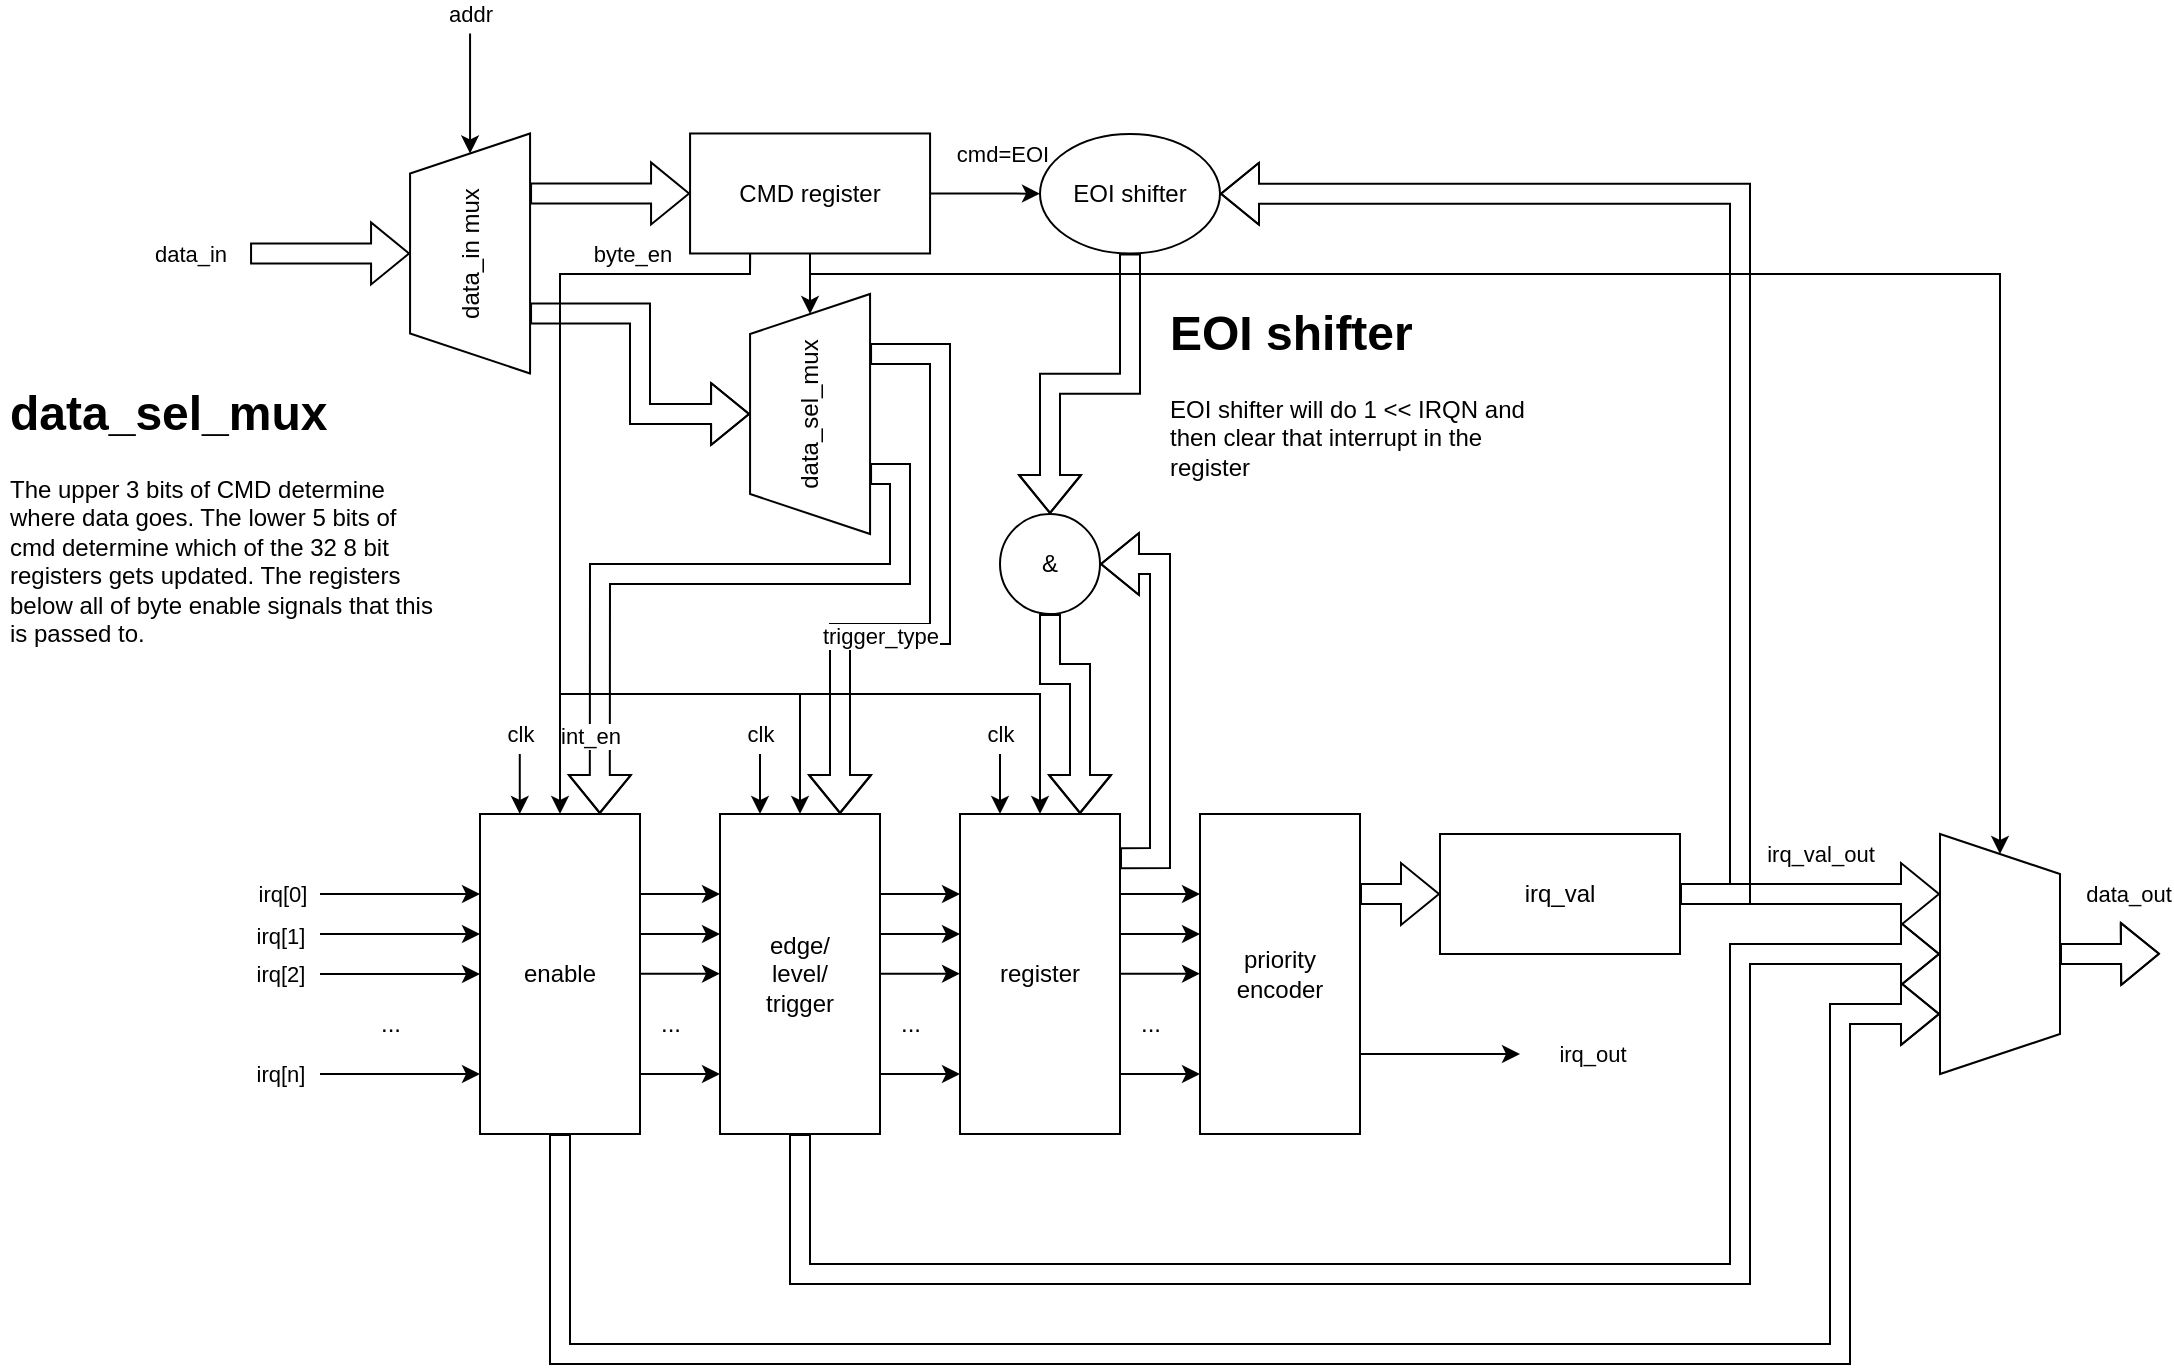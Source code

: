 <mxfile version="21.2.8" type="device">
  <diagram name="Page-1" id="aqkBykuImbnj1wh3Ue84">
    <mxGraphModel dx="2096" dy="855" grid="1" gridSize="10" guides="1" tooltips="1" connect="1" arrows="1" fold="1" page="1" pageScale="1" pageWidth="850" pageHeight="1100" math="0" shadow="0">
      <root>
        <mxCell id="0" />
        <mxCell id="1" parent="0" />
        <mxCell id="3cJaNxErLRnUAumjy6m_-33" style="edgeStyle=orthogonalEdgeStyle;rounded=0;orthogonalLoop=1;jettySize=auto;html=1;exitX=1;exitY=0.25;exitDx=0;exitDy=0;entryX=0;entryY=0.5;entryDx=0;entryDy=0;shape=flexArrow;" edge="1" parent="1" source="3cJaNxErLRnUAumjy6m_-1" target="3cJaNxErLRnUAumjy6m_-32">
          <mxGeometry relative="1" as="geometry" />
        </mxCell>
        <mxCell id="3cJaNxErLRnUAumjy6m_-1" value="priority encoder" style="rounded=0;whiteSpace=wrap;html=1;" vertex="1" parent="1">
          <mxGeometry x="440" y="430" width="80" height="160" as="geometry" />
        </mxCell>
        <mxCell id="3cJaNxErLRnUAumjy6m_-2" value="" style="endArrow=classic;html=1;rounded=0;" edge="1" parent="1">
          <mxGeometry width="50" height="50" relative="1" as="geometry">
            <mxPoint x="3.553e-15" y="470" as="sourcePoint" />
            <mxPoint x="80" y="470" as="targetPoint" />
          </mxGeometry>
        </mxCell>
        <mxCell id="3cJaNxErLRnUAumjy6m_-7" value="irq[0]" style="edgeLabel;html=1;align=center;verticalAlign=middle;resizable=0;points=[];" vertex="1" connectable="0" parent="3cJaNxErLRnUAumjy6m_-2">
          <mxGeometry x="-0.668" relative="1" as="geometry">
            <mxPoint x="-33" as="offset" />
          </mxGeometry>
        </mxCell>
        <mxCell id="3cJaNxErLRnUAumjy6m_-3" value="" style="endArrow=classic;html=1;rounded=0;entryX=0;entryY=0.188;entryDx=0;entryDy=0;entryPerimeter=0;" edge="1" parent="1">
          <mxGeometry width="50" height="50" relative="1" as="geometry">
            <mxPoint x="3.553e-15" y="490" as="sourcePoint" />
            <mxPoint x="80" y="490" as="targetPoint" />
          </mxGeometry>
        </mxCell>
        <mxCell id="3cJaNxErLRnUAumjy6m_-8" value="irq[1]" style="edgeLabel;html=1;align=center;verticalAlign=middle;resizable=0;points=[];" vertex="1" connectable="0" parent="3cJaNxErLRnUAumjy6m_-3">
          <mxGeometry x="-0.485" y="-1" relative="1" as="geometry">
            <mxPoint x="-41" as="offset" />
          </mxGeometry>
        </mxCell>
        <mxCell id="3cJaNxErLRnUAumjy6m_-4" value="" style="endArrow=classic;html=1;rounded=0;entryX=0;entryY=0.188;entryDx=0;entryDy=0;entryPerimeter=0;" edge="1" parent="1">
          <mxGeometry width="50" height="50" relative="1" as="geometry">
            <mxPoint x="3.553e-15" y="510" as="sourcePoint" />
            <mxPoint x="80" y="510" as="targetPoint" />
          </mxGeometry>
        </mxCell>
        <mxCell id="3cJaNxErLRnUAumjy6m_-9" value="irq[2]" style="edgeLabel;html=1;align=center;verticalAlign=middle;resizable=0;points=[];" vertex="1" connectable="0" parent="3cJaNxErLRnUAumjy6m_-4">
          <mxGeometry x="-0.801" relative="1" as="geometry">
            <mxPoint x="-28" as="offset" />
          </mxGeometry>
        </mxCell>
        <mxCell id="3cJaNxErLRnUAumjy6m_-5" value="" style="endArrow=classic;html=1;rounded=0;entryX=0;entryY=0.188;entryDx=0;entryDy=0;entryPerimeter=0;" edge="1" parent="1">
          <mxGeometry width="50" height="50" relative="1" as="geometry">
            <mxPoint x="3.553e-15" y="560" as="sourcePoint" />
            <mxPoint x="80" y="560" as="targetPoint" />
          </mxGeometry>
        </mxCell>
        <mxCell id="3cJaNxErLRnUAumjy6m_-10" value="irq[n]" style="edgeLabel;html=1;align=center;verticalAlign=middle;resizable=0;points=[];" vertex="1" connectable="0" parent="3cJaNxErLRnUAumjy6m_-5">
          <mxGeometry x="-0.733" relative="1" as="geometry">
            <mxPoint x="-31" as="offset" />
          </mxGeometry>
        </mxCell>
        <mxCell id="3cJaNxErLRnUAumjy6m_-6" value="..." style="text;html=1;align=center;verticalAlign=middle;resizable=0;points=[];autosize=1;strokeColor=none;fillColor=none;" vertex="1" parent="1">
          <mxGeometry x="20.0" y="520" width="30" height="30" as="geometry" />
        </mxCell>
        <mxCell id="3cJaNxErLRnUAumjy6m_-103" style="edgeStyle=orthogonalEdgeStyle;rounded=0;orthogonalLoop=1;jettySize=auto;html=1;entryX=0.5;entryY=1;entryDx=0;entryDy=0;shape=flexArrow;" edge="1" parent="1" source="3cJaNxErLRnUAumjy6m_-11" target="3cJaNxErLRnUAumjy6m_-102">
          <mxGeometry relative="1" as="geometry">
            <Array as="points">
              <mxPoint x="240" y="660" />
              <mxPoint x="710" y="660" />
              <mxPoint x="710" y="500" />
            </Array>
          </mxGeometry>
        </mxCell>
        <mxCell id="3cJaNxErLRnUAumjy6m_-11" value="edge/&lt;br&gt;level/&lt;br&gt;trigger" style="rounded=0;whiteSpace=wrap;html=1;" vertex="1" parent="1">
          <mxGeometry x="200" y="430" width="80" height="160" as="geometry" />
        </mxCell>
        <mxCell id="3cJaNxErLRnUAumjy6m_-12" value="register" style="rounded=0;whiteSpace=wrap;html=1;" vertex="1" parent="1">
          <mxGeometry x="320" y="430" width="80" height="160" as="geometry" />
        </mxCell>
        <mxCell id="3cJaNxErLRnUAumjy6m_-13" value="" style="endArrow=classic;html=1;rounded=0;" edge="1" parent="1">
          <mxGeometry width="50" height="50" relative="1" as="geometry">
            <mxPoint x="280" y="470" as="sourcePoint" />
            <mxPoint x="320" y="470" as="targetPoint" />
          </mxGeometry>
        </mxCell>
        <mxCell id="3cJaNxErLRnUAumjy6m_-15" value="" style="endArrow=classic;html=1;rounded=0;" edge="1" parent="1">
          <mxGeometry width="50" height="50" relative="1" as="geometry">
            <mxPoint x="280" y="490" as="sourcePoint" />
            <mxPoint x="320" y="490" as="targetPoint" />
          </mxGeometry>
        </mxCell>
        <mxCell id="3cJaNxErLRnUAumjy6m_-16" value="" style="endArrow=classic;html=1;rounded=0;" edge="1" parent="1">
          <mxGeometry width="50" height="50" relative="1" as="geometry">
            <mxPoint x="280" y="509.86" as="sourcePoint" />
            <mxPoint x="320" y="509.86" as="targetPoint" />
          </mxGeometry>
        </mxCell>
        <mxCell id="3cJaNxErLRnUAumjy6m_-17" value="" style="endArrow=classic;html=1;rounded=0;" edge="1" parent="1">
          <mxGeometry width="50" height="50" relative="1" as="geometry">
            <mxPoint x="280" y="560" as="sourcePoint" />
            <mxPoint x="320" y="560" as="targetPoint" />
          </mxGeometry>
        </mxCell>
        <mxCell id="3cJaNxErLRnUAumjy6m_-18" value="" style="endArrow=classic;html=1;rounded=0;" edge="1" parent="1">
          <mxGeometry width="50" height="50" relative="1" as="geometry">
            <mxPoint x="400" y="470" as="sourcePoint" />
            <mxPoint x="440" y="470" as="targetPoint" />
          </mxGeometry>
        </mxCell>
        <mxCell id="3cJaNxErLRnUAumjy6m_-19" value="" style="endArrow=classic;html=1;rounded=0;" edge="1" parent="1">
          <mxGeometry width="50" height="50" relative="1" as="geometry">
            <mxPoint x="400" y="490" as="sourcePoint" />
            <mxPoint x="440" y="490" as="targetPoint" />
          </mxGeometry>
        </mxCell>
        <mxCell id="3cJaNxErLRnUAumjy6m_-20" value="" style="endArrow=classic;html=1;rounded=0;" edge="1" parent="1">
          <mxGeometry width="50" height="50" relative="1" as="geometry">
            <mxPoint x="400" y="509.86" as="sourcePoint" />
            <mxPoint x="440" y="509.86" as="targetPoint" />
          </mxGeometry>
        </mxCell>
        <mxCell id="3cJaNxErLRnUAumjy6m_-21" value="" style="endArrow=classic;html=1;rounded=0;" edge="1" parent="1">
          <mxGeometry width="50" height="50" relative="1" as="geometry">
            <mxPoint x="400" y="560" as="sourcePoint" />
            <mxPoint x="440" y="560" as="targetPoint" />
          </mxGeometry>
        </mxCell>
        <mxCell id="3cJaNxErLRnUAumjy6m_-22" value="..." style="text;html=1;align=center;verticalAlign=middle;resizable=0;points=[];autosize=1;strokeColor=none;fillColor=none;" vertex="1" parent="1">
          <mxGeometry x="280" y="520" width="30" height="30" as="geometry" />
        </mxCell>
        <mxCell id="3cJaNxErLRnUAumjy6m_-23" value="..." style="text;html=1;align=center;verticalAlign=middle;resizable=0;points=[];autosize=1;strokeColor=none;fillColor=none;" vertex="1" parent="1">
          <mxGeometry x="400" y="520" width="30" height="30" as="geometry" />
        </mxCell>
        <mxCell id="3cJaNxErLRnUAumjy6m_-24" value="" style="endArrow=classic;html=1;rounded=0;entryX=0.25;entryY=0;entryDx=0;entryDy=0;" edge="1" parent="1" target="3cJaNxErLRnUAumjy6m_-11">
          <mxGeometry width="50" height="50" relative="1" as="geometry">
            <mxPoint x="220" y="400" as="sourcePoint" />
            <mxPoint x="260" y="360" as="targetPoint" />
            <Array as="points" />
          </mxGeometry>
        </mxCell>
        <mxCell id="3cJaNxErLRnUAumjy6m_-25" value="clk" style="edgeLabel;html=1;align=center;verticalAlign=middle;resizable=0;points=[];" vertex="1" connectable="0" parent="3cJaNxErLRnUAumjy6m_-24">
          <mxGeometry x="-0.739" relative="1" as="geometry">
            <mxPoint y="-14" as="offset" />
          </mxGeometry>
        </mxCell>
        <mxCell id="3cJaNxErLRnUAumjy6m_-26" value="" style="endArrow=classic;html=1;rounded=0;entryX=0.5;entryY=0;entryDx=0;entryDy=0;" edge="1" parent="1">
          <mxGeometry width="50" height="50" relative="1" as="geometry">
            <mxPoint x="340" y="400" as="sourcePoint" />
            <mxPoint x="340" y="430" as="targetPoint" />
          </mxGeometry>
        </mxCell>
        <mxCell id="3cJaNxErLRnUAumjy6m_-27" value="clk" style="edgeLabel;html=1;align=center;verticalAlign=middle;resizable=0;points=[];" vertex="1" connectable="0" parent="3cJaNxErLRnUAumjy6m_-26">
          <mxGeometry x="-0.739" relative="1" as="geometry">
            <mxPoint y="-14" as="offset" />
          </mxGeometry>
        </mxCell>
        <mxCell id="3cJaNxErLRnUAumjy6m_-64" style="edgeStyle=orthogonalEdgeStyle;rounded=0;orthogonalLoop=1;jettySize=auto;html=1;shape=flexArrow;entryX=0.25;entryY=1;entryDx=0;entryDy=0;" edge="1" parent="1" source="3cJaNxErLRnUAumjy6m_-32" target="3cJaNxErLRnUAumjy6m_-102">
          <mxGeometry relative="1" as="geometry">
            <mxPoint x="720" y="470" as="targetPoint" />
          </mxGeometry>
        </mxCell>
        <mxCell id="3cJaNxErLRnUAumjy6m_-66" value="irq_val_out" style="edgeLabel;html=1;align=center;verticalAlign=middle;resizable=0;points=[];" vertex="1" connectable="0" parent="3cJaNxErLRnUAumjy6m_-64">
          <mxGeometry x="0.244" y="5" relative="1" as="geometry">
            <mxPoint x="-11" y="-15" as="offset" />
          </mxGeometry>
        </mxCell>
        <mxCell id="3cJaNxErLRnUAumjy6m_-111" style="edgeStyle=orthogonalEdgeStyle;rounded=0;orthogonalLoop=1;jettySize=auto;html=1;entryX=1;entryY=0.5;entryDx=0;entryDy=0;shape=flexArrow;" edge="1" parent="1" source="3cJaNxErLRnUAumjy6m_-32" target="3cJaNxErLRnUAumjy6m_-109">
          <mxGeometry relative="1" as="geometry">
            <Array as="points">
              <mxPoint x="710" y="470" />
              <mxPoint x="710" y="120" />
            </Array>
          </mxGeometry>
        </mxCell>
        <mxCell id="3cJaNxErLRnUAumjy6m_-32" value="irq_val" style="rounded=0;whiteSpace=wrap;html=1;" vertex="1" parent="1">
          <mxGeometry x="560" y="440" width="120" height="60" as="geometry" />
        </mxCell>
        <mxCell id="3cJaNxErLRnUAumjy6m_-34" value="" style="endArrow=classic;html=1;rounded=0;exitX=1;exitY=0.75;exitDx=0;exitDy=0;" edge="1" parent="1" source="3cJaNxErLRnUAumjy6m_-1">
          <mxGeometry width="50" height="50" relative="1" as="geometry">
            <mxPoint x="600" y="540" as="sourcePoint" />
            <mxPoint x="600" y="550" as="targetPoint" />
          </mxGeometry>
        </mxCell>
        <mxCell id="3cJaNxErLRnUAumjy6m_-35" value="irq_out" style="edgeLabel;html=1;align=center;verticalAlign=middle;resizable=0;points=[];" vertex="1" connectable="0" parent="3cJaNxErLRnUAumjy6m_-34">
          <mxGeometry x="0.599" y="-1" relative="1" as="geometry">
            <mxPoint x="52" y="-1" as="offset" />
          </mxGeometry>
        </mxCell>
        <mxCell id="3cJaNxErLRnUAumjy6m_-36" value="" style="shape=flexArrow;endArrow=classic;html=1;rounded=0;entryX=0.75;entryY=0;entryDx=0;entryDy=0;exitX=0.75;exitY=1;exitDx=0;exitDy=0;" edge="1" parent="1" source="3cJaNxErLRnUAumjy6m_-99" target="3cJaNxErLRnUAumjy6m_-11">
          <mxGeometry width="50" height="50" relative="1" as="geometry">
            <mxPoint x="260" y="400" as="sourcePoint" />
            <mxPoint x="310" y="350" as="targetPoint" />
            <Array as="points">
              <mxPoint x="310" y="200" />
              <mxPoint x="310" y="340" />
              <mxPoint x="260" y="340" />
            </Array>
          </mxGeometry>
        </mxCell>
        <mxCell id="3cJaNxErLRnUAumjy6m_-44" value="trigger_type" style="edgeLabel;html=1;align=center;verticalAlign=middle;resizable=0;points=[];" vertex="1" connectable="0" parent="3cJaNxErLRnUAumjy6m_-36">
          <mxGeometry x="-0.565" y="-2" relative="1" as="geometry">
            <mxPoint x="-28" y="107" as="offset" />
          </mxGeometry>
        </mxCell>
        <mxCell id="3cJaNxErLRnUAumjy6m_-104" style="edgeStyle=orthogonalEdgeStyle;rounded=0;orthogonalLoop=1;jettySize=auto;html=1;entryX=0.75;entryY=1;entryDx=0;entryDy=0;shape=flexArrow;" edge="1" parent="1" source="3cJaNxErLRnUAumjy6m_-38" target="3cJaNxErLRnUAumjy6m_-102">
          <mxGeometry relative="1" as="geometry">
            <Array as="points">
              <mxPoint x="120" y="700" />
              <mxPoint x="760" y="700" />
              <mxPoint x="760" y="530" />
            </Array>
          </mxGeometry>
        </mxCell>
        <mxCell id="3cJaNxErLRnUAumjy6m_-38" value="enable" style="rounded=0;whiteSpace=wrap;html=1;" vertex="1" parent="1">
          <mxGeometry x="80" y="430" width="80" height="160" as="geometry" />
        </mxCell>
        <mxCell id="3cJaNxErLRnUAumjy6m_-39" value="" style="endArrow=classic;html=1;rounded=0;" edge="1" parent="1">
          <mxGeometry width="50" height="50" relative="1" as="geometry">
            <mxPoint x="160" y="470" as="sourcePoint" />
            <mxPoint x="200" y="470" as="targetPoint" />
          </mxGeometry>
        </mxCell>
        <mxCell id="3cJaNxErLRnUAumjy6m_-40" value="" style="endArrow=classic;html=1;rounded=0;" edge="1" parent="1">
          <mxGeometry width="50" height="50" relative="1" as="geometry">
            <mxPoint x="160" y="490" as="sourcePoint" />
            <mxPoint x="200" y="490" as="targetPoint" />
          </mxGeometry>
        </mxCell>
        <mxCell id="3cJaNxErLRnUAumjy6m_-41" value="" style="endArrow=classic;html=1;rounded=0;" edge="1" parent="1">
          <mxGeometry width="50" height="50" relative="1" as="geometry">
            <mxPoint x="160" y="509.86" as="sourcePoint" />
            <mxPoint x="200" y="509.86" as="targetPoint" />
          </mxGeometry>
        </mxCell>
        <mxCell id="3cJaNxErLRnUAumjy6m_-42" value="" style="endArrow=classic;html=1;rounded=0;" edge="1" parent="1">
          <mxGeometry width="50" height="50" relative="1" as="geometry">
            <mxPoint x="160" y="560" as="sourcePoint" />
            <mxPoint x="200" y="560" as="targetPoint" />
          </mxGeometry>
        </mxCell>
        <mxCell id="3cJaNxErLRnUAumjy6m_-43" value="..." style="text;html=1;align=center;verticalAlign=middle;resizable=0;points=[];autosize=1;strokeColor=none;fillColor=none;" vertex="1" parent="1">
          <mxGeometry x="160" y="520" width="30" height="30" as="geometry" />
        </mxCell>
        <mxCell id="3cJaNxErLRnUAumjy6m_-45" value="" style="endArrow=classic;html=1;rounded=0;entryX=0.25;entryY=0;entryDx=0;entryDy=0;" edge="1" parent="1">
          <mxGeometry width="50" height="50" relative="1" as="geometry">
            <mxPoint x="99.89" y="400" as="sourcePoint" />
            <mxPoint x="99.89" y="430" as="targetPoint" />
            <Array as="points" />
          </mxGeometry>
        </mxCell>
        <mxCell id="3cJaNxErLRnUAumjy6m_-46" value="clk" style="edgeLabel;html=1;align=center;verticalAlign=middle;resizable=0;points=[];" vertex="1" connectable="0" parent="3cJaNxErLRnUAumjy6m_-45">
          <mxGeometry x="-0.739" relative="1" as="geometry">
            <mxPoint y="-14" as="offset" />
          </mxGeometry>
        </mxCell>
        <mxCell id="3cJaNxErLRnUAumjy6m_-47" value="" style="shape=flexArrow;endArrow=classic;html=1;rounded=0;entryX=0.75;entryY=0;entryDx=0;entryDy=0;exitX=0.25;exitY=1;exitDx=0;exitDy=0;" edge="1" parent="1" source="3cJaNxErLRnUAumjy6m_-99">
          <mxGeometry width="50" height="50" relative="1" as="geometry">
            <mxPoint x="139.89" y="400" as="sourcePoint" />
            <mxPoint x="139.89" y="430" as="targetPoint" />
            <Array as="points">
              <mxPoint x="290" y="260" />
              <mxPoint x="290" y="310" />
              <mxPoint x="140" y="310" />
            </Array>
          </mxGeometry>
        </mxCell>
        <mxCell id="3cJaNxErLRnUAumjy6m_-48" value="int_en" style="edgeLabel;html=1;align=center;verticalAlign=middle;resizable=0;points=[];" vertex="1" connectable="0" parent="3cJaNxErLRnUAumjy6m_-47">
          <mxGeometry x="-0.565" y="-2" relative="1" as="geometry">
            <mxPoint x="-147" y="83" as="offset" />
          </mxGeometry>
        </mxCell>
        <mxCell id="3cJaNxErLRnUAumjy6m_-98" style="edgeStyle=orthogonalEdgeStyle;rounded=0;orthogonalLoop=1;jettySize=auto;html=1;exitX=0.75;exitY=1;exitDx=0;exitDy=0;entryX=0;entryY=0.5;entryDx=0;entryDy=0;shape=flexArrow;" edge="1" parent="1" source="3cJaNxErLRnUAumjy6m_-90" target="3cJaNxErLRnUAumjy6m_-96">
          <mxGeometry relative="1" as="geometry" />
        </mxCell>
        <mxCell id="3cJaNxErLRnUAumjy6m_-101" style="edgeStyle=orthogonalEdgeStyle;rounded=0;orthogonalLoop=1;jettySize=auto;html=1;exitX=0.25;exitY=1;exitDx=0;exitDy=0;entryX=0.5;entryY=0;entryDx=0;entryDy=0;shape=flexArrow;" edge="1" parent="1" source="3cJaNxErLRnUAumjy6m_-90" target="3cJaNxErLRnUAumjy6m_-99">
          <mxGeometry relative="1" as="geometry" />
        </mxCell>
        <mxCell id="3cJaNxErLRnUAumjy6m_-90" value="data_in mux" style="shape=trapezoid;perimeter=trapezoidPerimeter;whiteSpace=wrap;html=1;fixedSize=1;rotation=-90;" vertex="1" parent="1">
          <mxGeometry x="15.03" y="119.74" width="120" height="60" as="geometry" />
        </mxCell>
        <mxCell id="3cJaNxErLRnUAumjy6m_-91" value="" style="shape=flexArrow;endArrow=classic;html=1;rounded=0;entryX=0.5;entryY=0;entryDx=0;entryDy=0;" edge="1" parent="1" target="3cJaNxErLRnUAumjy6m_-90">
          <mxGeometry width="50" height="50" relative="1" as="geometry">
            <mxPoint x="-34.97" y="149.74" as="sourcePoint" />
            <mxPoint x="-24.97" y="109.74" as="targetPoint" />
          </mxGeometry>
        </mxCell>
        <mxCell id="3cJaNxErLRnUAumjy6m_-92" value="data_in" style="edgeLabel;html=1;align=center;verticalAlign=middle;resizable=0;points=[];" vertex="1" connectable="0" parent="3cJaNxErLRnUAumjy6m_-91">
          <mxGeometry x="-0.529" y="-1" relative="1" as="geometry">
            <mxPoint x="-49" y="-1" as="offset" />
          </mxGeometry>
        </mxCell>
        <mxCell id="3cJaNxErLRnUAumjy6m_-93" value="" style="endArrow=classic;html=1;rounded=0;entryX=1;entryY=0.5;entryDx=0;entryDy=0;" edge="1" parent="1" target="3cJaNxErLRnUAumjy6m_-90">
          <mxGeometry width="50" height="50" relative="1" as="geometry">
            <mxPoint x="75.03" y="39.74" as="sourcePoint" />
            <mxPoint x="85.03" y="-10.26" as="targetPoint" />
          </mxGeometry>
        </mxCell>
        <mxCell id="3cJaNxErLRnUAumjy6m_-94" value="addr" style="edgeLabel;html=1;align=center;verticalAlign=middle;resizable=0;points=[];" vertex="1" connectable="0" parent="3cJaNxErLRnUAumjy6m_-93">
          <mxGeometry x="-0.826" y="1" relative="1" as="geometry">
            <mxPoint x="-1" y="-15" as="offset" />
          </mxGeometry>
        </mxCell>
        <mxCell id="3cJaNxErLRnUAumjy6m_-100" value="" style="edgeStyle=orthogonalEdgeStyle;rounded=0;orthogonalLoop=1;jettySize=auto;html=1;" edge="1" parent="1" source="3cJaNxErLRnUAumjy6m_-96" target="3cJaNxErLRnUAumjy6m_-99">
          <mxGeometry relative="1" as="geometry" />
        </mxCell>
        <mxCell id="3cJaNxErLRnUAumjy6m_-105" style="edgeStyle=orthogonalEdgeStyle;rounded=0;orthogonalLoop=1;jettySize=auto;html=1;entryX=0;entryY=0.5;entryDx=0;entryDy=0;" edge="1" parent="1" source="3cJaNxErLRnUAumjy6m_-96" target="3cJaNxErLRnUAumjy6m_-102">
          <mxGeometry relative="1" as="geometry">
            <Array as="points">
              <mxPoint x="245" y="160" />
              <mxPoint x="840" y="160" />
            </Array>
          </mxGeometry>
        </mxCell>
        <mxCell id="3cJaNxErLRnUAumjy6m_-112" value="" style="edgeStyle=orthogonalEdgeStyle;rounded=0;orthogonalLoop=1;jettySize=auto;html=1;" edge="1" parent="1" source="3cJaNxErLRnUAumjy6m_-96" target="3cJaNxErLRnUAumjy6m_-109">
          <mxGeometry relative="1" as="geometry" />
        </mxCell>
        <mxCell id="3cJaNxErLRnUAumjy6m_-118" value="cmd=EOI" style="edgeLabel;html=1;align=center;verticalAlign=middle;resizable=0;points=[];" vertex="1" connectable="0" parent="3cJaNxErLRnUAumjy6m_-112">
          <mxGeometry x="-0.29" relative="1" as="geometry">
            <mxPoint x="16" y="-20" as="offset" />
          </mxGeometry>
        </mxCell>
        <mxCell id="3cJaNxErLRnUAumjy6m_-120" style="edgeStyle=orthogonalEdgeStyle;rounded=0;orthogonalLoop=1;jettySize=auto;html=1;exitX=0.25;exitY=1;exitDx=0;exitDy=0;entryX=0.5;entryY=0;entryDx=0;entryDy=0;" edge="1" parent="1" source="3cJaNxErLRnUAumjy6m_-96" target="3cJaNxErLRnUAumjy6m_-38">
          <mxGeometry relative="1" as="geometry">
            <Array as="points">
              <mxPoint x="215" y="160" />
              <mxPoint x="120" y="160" />
            </Array>
          </mxGeometry>
        </mxCell>
        <mxCell id="3cJaNxErLRnUAumjy6m_-121" style="edgeStyle=orthogonalEdgeStyle;rounded=0;orthogonalLoop=1;jettySize=auto;html=1;exitX=0.25;exitY=1;exitDx=0;exitDy=0;entryX=0.5;entryY=0;entryDx=0;entryDy=0;" edge="1" parent="1" source="3cJaNxErLRnUAumjy6m_-96" target="3cJaNxErLRnUAumjy6m_-11">
          <mxGeometry relative="1" as="geometry">
            <Array as="points">
              <mxPoint x="215" y="160" />
              <mxPoint x="120" y="160" />
              <mxPoint x="120" y="370" />
              <mxPoint x="240" y="370" />
            </Array>
          </mxGeometry>
        </mxCell>
        <mxCell id="3cJaNxErLRnUAumjy6m_-122" style="edgeStyle=orthogonalEdgeStyle;rounded=0;orthogonalLoop=1;jettySize=auto;html=1;exitX=0.25;exitY=1;exitDx=0;exitDy=0;entryX=0.5;entryY=0;entryDx=0;entryDy=0;" edge="1" parent="1" source="3cJaNxErLRnUAumjy6m_-96" target="3cJaNxErLRnUAumjy6m_-12">
          <mxGeometry relative="1" as="geometry">
            <Array as="points">
              <mxPoint x="215" y="160" />
              <mxPoint x="120" y="160" />
              <mxPoint x="120" y="370" />
              <mxPoint x="360" y="370" />
            </Array>
          </mxGeometry>
        </mxCell>
        <mxCell id="3cJaNxErLRnUAumjy6m_-123" value="byte_en" style="edgeLabel;html=1;align=center;verticalAlign=middle;resizable=0;points=[];" vertex="1" connectable="0" parent="3cJaNxErLRnUAumjy6m_-122">
          <mxGeometry x="-0.773" relative="1" as="geometry">
            <mxPoint y="-10" as="offset" />
          </mxGeometry>
        </mxCell>
        <mxCell id="3cJaNxErLRnUAumjy6m_-96" value="CMD register" style="rounded=0;whiteSpace=wrap;html=1;" vertex="1" parent="1">
          <mxGeometry x="185.03" y="89.74" width="120" height="60" as="geometry" />
        </mxCell>
        <mxCell id="3cJaNxErLRnUAumjy6m_-99" value="data_sel_mux" style="shape=trapezoid;perimeter=trapezoidPerimeter;whiteSpace=wrap;html=1;fixedSize=1;rotation=-90;" vertex="1" parent="1">
          <mxGeometry x="185.03" y="200" width="120" height="60" as="geometry" />
        </mxCell>
        <mxCell id="3cJaNxErLRnUAumjy6m_-106" style="edgeStyle=orthogonalEdgeStyle;rounded=0;orthogonalLoop=1;jettySize=auto;html=1;exitX=0.5;exitY=0;exitDx=0;exitDy=0;shape=flexArrow;" edge="1" parent="1" source="3cJaNxErLRnUAumjy6m_-102">
          <mxGeometry relative="1" as="geometry">
            <mxPoint x="920" y="499.852" as="targetPoint" />
          </mxGeometry>
        </mxCell>
        <mxCell id="3cJaNxErLRnUAumjy6m_-107" value="data_out" style="edgeLabel;html=1;align=center;verticalAlign=middle;resizable=0;points=[];" vertex="1" connectable="0" parent="3cJaNxErLRnUAumjy6m_-106">
          <mxGeometry x="0.341" y="-9" relative="1" as="geometry">
            <mxPoint y="-39" as="offset" />
          </mxGeometry>
        </mxCell>
        <mxCell id="3cJaNxErLRnUAumjy6m_-102" value="" style="shape=trapezoid;perimeter=trapezoidPerimeter;whiteSpace=wrap;html=1;fixedSize=1;rotation=90;" vertex="1" parent="1">
          <mxGeometry x="780" y="470" width="120" height="60" as="geometry" />
        </mxCell>
        <mxCell id="3cJaNxErLRnUAumjy6m_-114" style="edgeStyle=orthogonalEdgeStyle;rounded=0;orthogonalLoop=1;jettySize=auto;html=1;shape=flexArrow;" edge="1" parent="1" source="3cJaNxErLRnUAumjy6m_-109" target="3cJaNxErLRnUAumjy6m_-113">
          <mxGeometry relative="1" as="geometry" />
        </mxCell>
        <mxCell id="3cJaNxErLRnUAumjy6m_-109" value="EOI shifter" style="ellipse;whiteSpace=wrap;html=1;" vertex="1" parent="1">
          <mxGeometry x="360" y="90" width="90" height="59.74" as="geometry" />
        </mxCell>
        <mxCell id="3cJaNxErLRnUAumjy6m_-115" style="edgeStyle=orthogonalEdgeStyle;rounded=0;orthogonalLoop=1;jettySize=auto;html=1;entryX=0.75;entryY=0;entryDx=0;entryDy=0;shape=flexArrow;" edge="1" parent="1" source="3cJaNxErLRnUAumjy6m_-113" target="3cJaNxErLRnUAumjy6m_-12">
          <mxGeometry relative="1" as="geometry">
            <Array as="points">
              <mxPoint x="365" y="360" />
              <mxPoint x="380" y="360" />
            </Array>
          </mxGeometry>
        </mxCell>
        <mxCell id="3cJaNxErLRnUAumjy6m_-113" value="&amp;amp;" style="ellipse;whiteSpace=wrap;html=1;aspect=fixed;" vertex="1" parent="1">
          <mxGeometry x="340" y="280" width="50" height="50" as="geometry" />
        </mxCell>
        <mxCell id="3cJaNxErLRnUAumjy6m_-116" value="" style="shape=flexArrow;endArrow=classic;html=1;rounded=0;entryX=1;entryY=0.5;entryDx=0;entryDy=0;exitX=1;exitY=0.138;exitDx=0;exitDy=0;exitPerimeter=0;" edge="1" parent="1" source="3cJaNxErLRnUAumjy6m_-12" target="3cJaNxErLRnUAumjy6m_-113">
          <mxGeometry width="50" height="50" relative="1" as="geometry">
            <mxPoint x="410" y="452" as="sourcePoint" />
            <mxPoint x="460" y="330" as="targetPoint" />
            <Array as="points">
              <mxPoint x="420" y="452" />
              <mxPoint x="420" y="305" />
            </Array>
          </mxGeometry>
        </mxCell>
        <mxCell id="3cJaNxErLRnUAumjy6m_-117" value="&lt;h1&gt;EOI shifter&lt;/h1&gt;&lt;p&gt;EOI shifter will do 1 &amp;lt;&amp;lt; IRQN&amp;nbsp;&lt;span style=&quot;background-color: initial;&quot;&gt;and then clear that interrupt in the register&lt;/span&gt;&lt;/p&gt;" style="text;html=1;strokeColor=none;fillColor=none;spacing=5;spacingTop=-20;whiteSpace=wrap;overflow=hidden;rounded=0;" vertex="1" parent="1">
          <mxGeometry x="420" y="170" width="190" height="120" as="geometry" />
        </mxCell>
        <mxCell id="3cJaNxErLRnUAumjy6m_-119" value="&lt;h1&gt;data_sel_mux&lt;/h1&gt;&lt;p&gt;The upper 3 bits of CMD determine where data goes. The lower 5 bits of cmd determine which of the 32 8 bit registers gets updated. The registers below all of byte enable signals that this is passed to.&lt;/p&gt;" style="text;html=1;strokeColor=none;fillColor=none;spacing=5;spacingTop=-20;whiteSpace=wrap;overflow=hidden;rounded=0;" vertex="1" parent="1">
          <mxGeometry x="-160" y="210" width="220" height="150.26" as="geometry" />
        </mxCell>
      </root>
    </mxGraphModel>
  </diagram>
</mxfile>
